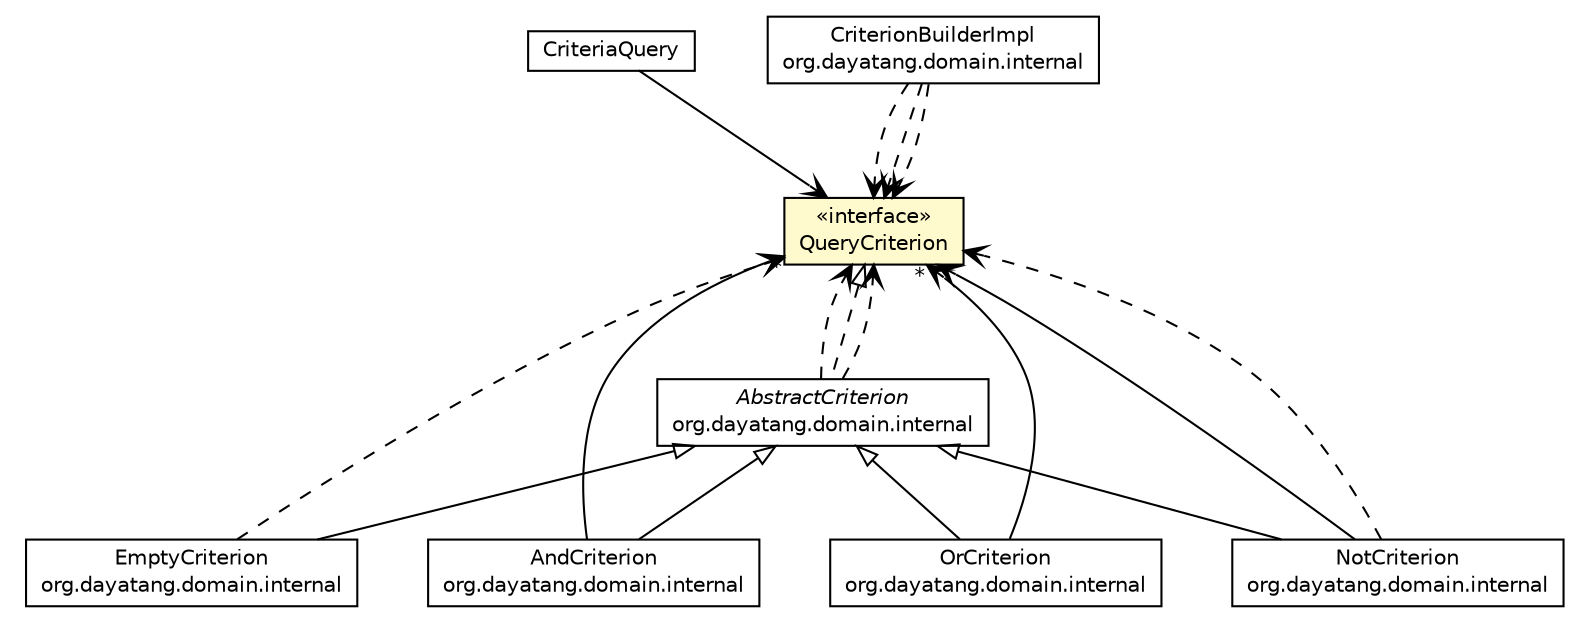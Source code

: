 #!/usr/local/bin/dot
#
# Class diagram 
# Generated by UMLGraph version R5_6_6-8-g8d7759 (http://www.umlgraph.org/)
#

digraph G {
	edge [fontname="Helvetica",fontsize=10,labelfontname="Helvetica",labelfontsize=10];
	node [fontname="Helvetica",fontsize=10,shape=plaintext];
	nodesep=0.25;
	ranksep=0.5;
	// org.dayatang.domain.QueryCriterion
	c4689 [label=<<table title="org.dayatang.domain.QueryCriterion" border="0" cellborder="1" cellspacing="0" cellpadding="2" port="p" bgcolor="lemonChiffon" href="./QueryCriterion.html">
		<tr><td><table border="0" cellspacing="0" cellpadding="1">
<tr><td align="center" balign="center"> &#171;interface&#187; </td></tr>
<tr><td align="center" balign="center"> QueryCriterion </td></tr>
		</table></td></tr>
		</table>>, URL="./QueryCriterion.html", fontname="Helvetica", fontcolor="black", fontsize=10.0];
	// org.dayatang.domain.CriteriaQuery
	c4707 [label=<<table title="org.dayatang.domain.CriteriaQuery" border="0" cellborder="1" cellspacing="0" cellpadding="2" port="p" href="./CriteriaQuery.html">
		<tr><td><table border="0" cellspacing="0" cellpadding="1">
<tr><td align="center" balign="center"> CriteriaQuery </td></tr>
		</table></td></tr>
		</table>>, URL="./CriteriaQuery.html", fontname="Helvetica", fontcolor="black", fontsize=10.0];
	// org.dayatang.domain.internal.OrCriterion
	c4726 [label=<<table title="org.dayatang.domain.internal.OrCriterion" border="0" cellborder="1" cellspacing="0" cellpadding="2" port="p" href="./internal/OrCriterion.html">
		<tr><td><table border="0" cellspacing="0" cellpadding="1">
<tr><td align="center" balign="center"> OrCriterion </td></tr>
<tr><td align="center" balign="center"> org.dayatang.domain.internal </td></tr>
		</table></td></tr>
		</table>>, URL="./internal/OrCriterion.html", fontname="Helvetica", fontcolor="black", fontsize=10.0];
	// org.dayatang.domain.internal.NotCriterion
	c4732 [label=<<table title="org.dayatang.domain.internal.NotCriterion" border="0" cellborder="1" cellspacing="0" cellpadding="2" port="p" href="./internal/NotCriterion.html">
		<tr><td><table border="0" cellspacing="0" cellpadding="1">
<tr><td align="center" balign="center"> NotCriterion </td></tr>
<tr><td align="center" balign="center"> org.dayatang.domain.internal </td></tr>
		</table></td></tr>
		</table>>, URL="./internal/NotCriterion.html", fontname="Helvetica", fontcolor="black", fontsize=10.0];
	// org.dayatang.domain.internal.EmptyCriterion
	c4746 [label=<<table title="org.dayatang.domain.internal.EmptyCriterion" border="0" cellborder="1" cellspacing="0" cellpadding="2" port="p" href="./internal/EmptyCriterion.html">
		<tr><td><table border="0" cellspacing="0" cellpadding="1">
<tr><td align="center" balign="center"> EmptyCriterion </td></tr>
<tr><td align="center" balign="center"> org.dayatang.domain.internal </td></tr>
		</table></td></tr>
		</table>>, URL="./internal/EmptyCriterion.html", fontname="Helvetica", fontcolor="black", fontsize=10.0];
	// org.dayatang.domain.internal.CriterionBuilderImpl
	c4747 [label=<<table title="org.dayatang.domain.internal.CriterionBuilderImpl" border="0" cellborder="1" cellspacing="0" cellpadding="2" port="p" href="./internal/CriterionBuilderImpl.html">
		<tr><td><table border="0" cellspacing="0" cellpadding="1">
<tr><td align="center" balign="center"> CriterionBuilderImpl </td></tr>
<tr><td align="center" balign="center"> org.dayatang.domain.internal </td></tr>
		</table></td></tr>
		</table>>, URL="./internal/CriterionBuilderImpl.html", fontname="Helvetica", fontcolor="black", fontsize=10.0];
	// org.dayatang.domain.internal.AndCriterion
	c4751 [label=<<table title="org.dayatang.domain.internal.AndCriterion" border="0" cellborder="1" cellspacing="0" cellpadding="2" port="p" href="./internal/AndCriterion.html">
		<tr><td><table border="0" cellspacing="0" cellpadding="1">
<tr><td align="center" balign="center"> AndCriterion </td></tr>
<tr><td align="center" balign="center"> org.dayatang.domain.internal </td></tr>
		</table></td></tr>
		</table>>, URL="./internal/AndCriterion.html", fontname="Helvetica", fontcolor="black", fontsize=10.0];
	// org.dayatang.domain.internal.AbstractCriterion
	c4752 [label=<<table title="org.dayatang.domain.internal.AbstractCriterion" border="0" cellborder="1" cellspacing="0" cellpadding="2" port="p" href="./internal/AbstractCriterion.html">
		<tr><td><table border="0" cellspacing="0" cellpadding="1">
<tr><td align="center" balign="center"><font face="Helvetica-Oblique"> AbstractCriterion </font></td></tr>
<tr><td align="center" balign="center"> org.dayatang.domain.internal </td></tr>
		</table></td></tr>
		</table>>, URL="./internal/AbstractCriterion.html", fontname="Helvetica", fontcolor="black", fontsize=10.0];
	//org.dayatang.domain.internal.OrCriterion extends org.dayatang.domain.internal.AbstractCriterion
	c4752:p -> c4726:p [dir=back,arrowtail=empty];
	//org.dayatang.domain.internal.NotCriterion extends org.dayatang.domain.internal.AbstractCriterion
	c4752:p -> c4732:p [dir=back,arrowtail=empty];
	//org.dayatang.domain.internal.EmptyCriterion extends org.dayatang.domain.internal.AbstractCriterion
	c4752:p -> c4746:p [dir=back,arrowtail=empty];
	//org.dayatang.domain.internal.AndCriterion extends org.dayatang.domain.internal.AbstractCriterion
	c4752:p -> c4751:p [dir=back,arrowtail=empty];
	//org.dayatang.domain.internal.AbstractCriterion implements org.dayatang.domain.QueryCriterion
	c4689:p -> c4752:p [dir=back,arrowtail=empty,style=dashed];
	// org.dayatang.domain.CriteriaQuery NAVASSOC org.dayatang.domain.QueryCriterion
	c4707:p -> c4689:p [taillabel="", label=" "headlabel="", fontname="Helvetica", fontcolor="black", fontsize=10.0, color="black", arrowhead=open];
	// org.dayatang.domain.internal.OrCriterion NAVASSOC org.dayatang.domain.QueryCriterion
	c4726:p -> c4689:p [taillabel="", label=" "headlabel="*", fontname="Helvetica", fontcolor="black", fontsize=10.0, color="black", arrowhead=open];
	// org.dayatang.domain.internal.NotCriterion NAVASSOC org.dayatang.domain.QueryCriterion
	c4732:p -> c4689:p [taillabel="", label=" "headlabel="", fontname="Helvetica", fontcolor="black", fontsize=10.0, color="black", arrowhead=open];
	// org.dayatang.domain.internal.AndCriterion NAVASSOC org.dayatang.domain.QueryCriterion
	c4751:p -> c4689:p [taillabel="", label=" "headlabel="*", fontname="Helvetica", fontcolor="black", fontsize=10.0, color="black", arrowhead=open];
	// org.dayatang.domain.internal.NotCriterion DEPEND org.dayatang.domain.QueryCriterion
	c4732:p -> c4689:p [taillabel="", label=" "headlabel="", fontname="Helvetica", fontcolor="black", fontsize=10.0, color="black", arrowhead=open, style=dashed];
	// org.dayatang.domain.internal.EmptyCriterion DEPEND org.dayatang.domain.QueryCriterion
	c4746:p -> c4689:p [taillabel="", label=" "headlabel="", fontname="Helvetica", fontcolor="black", fontsize=10.0, color="black", arrowhead=open, style=dashed];
	// org.dayatang.domain.internal.CriterionBuilderImpl DEPEND org.dayatang.domain.QueryCriterion
	c4747:p -> c4689:p [taillabel="", label=" "headlabel="", fontname="Helvetica", fontcolor="black", fontsize=10.0, color="black", arrowhead=open, style=dashed];
	// org.dayatang.domain.internal.CriterionBuilderImpl DEPEND org.dayatang.domain.QueryCriterion
	c4747:p -> c4689:p [taillabel="", label=" "headlabel="", fontname="Helvetica", fontcolor="black", fontsize=10.0, color="black", arrowhead=open, style=dashed];
	// org.dayatang.domain.internal.CriterionBuilderImpl DEPEND org.dayatang.domain.QueryCriterion
	c4747:p -> c4689:p [taillabel="", label=" "headlabel="", fontname="Helvetica", fontcolor="black", fontsize=10.0, color="black", arrowhead=open, style=dashed];
	// org.dayatang.domain.internal.AbstractCriterion DEPEND org.dayatang.domain.QueryCriterion
	c4752:p -> c4689:p [taillabel="", label=" "headlabel="", fontname="Helvetica", fontcolor="black", fontsize=10.0, color="black", arrowhead=open, style=dashed];
	// org.dayatang.domain.internal.AbstractCriterion DEPEND org.dayatang.domain.QueryCriterion
	c4752:p -> c4689:p [taillabel="", label=" "headlabel="", fontname="Helvetica", fontcolor="black", fontsize=10.0, color="black", arrowhead=open, style=dashed];
}

